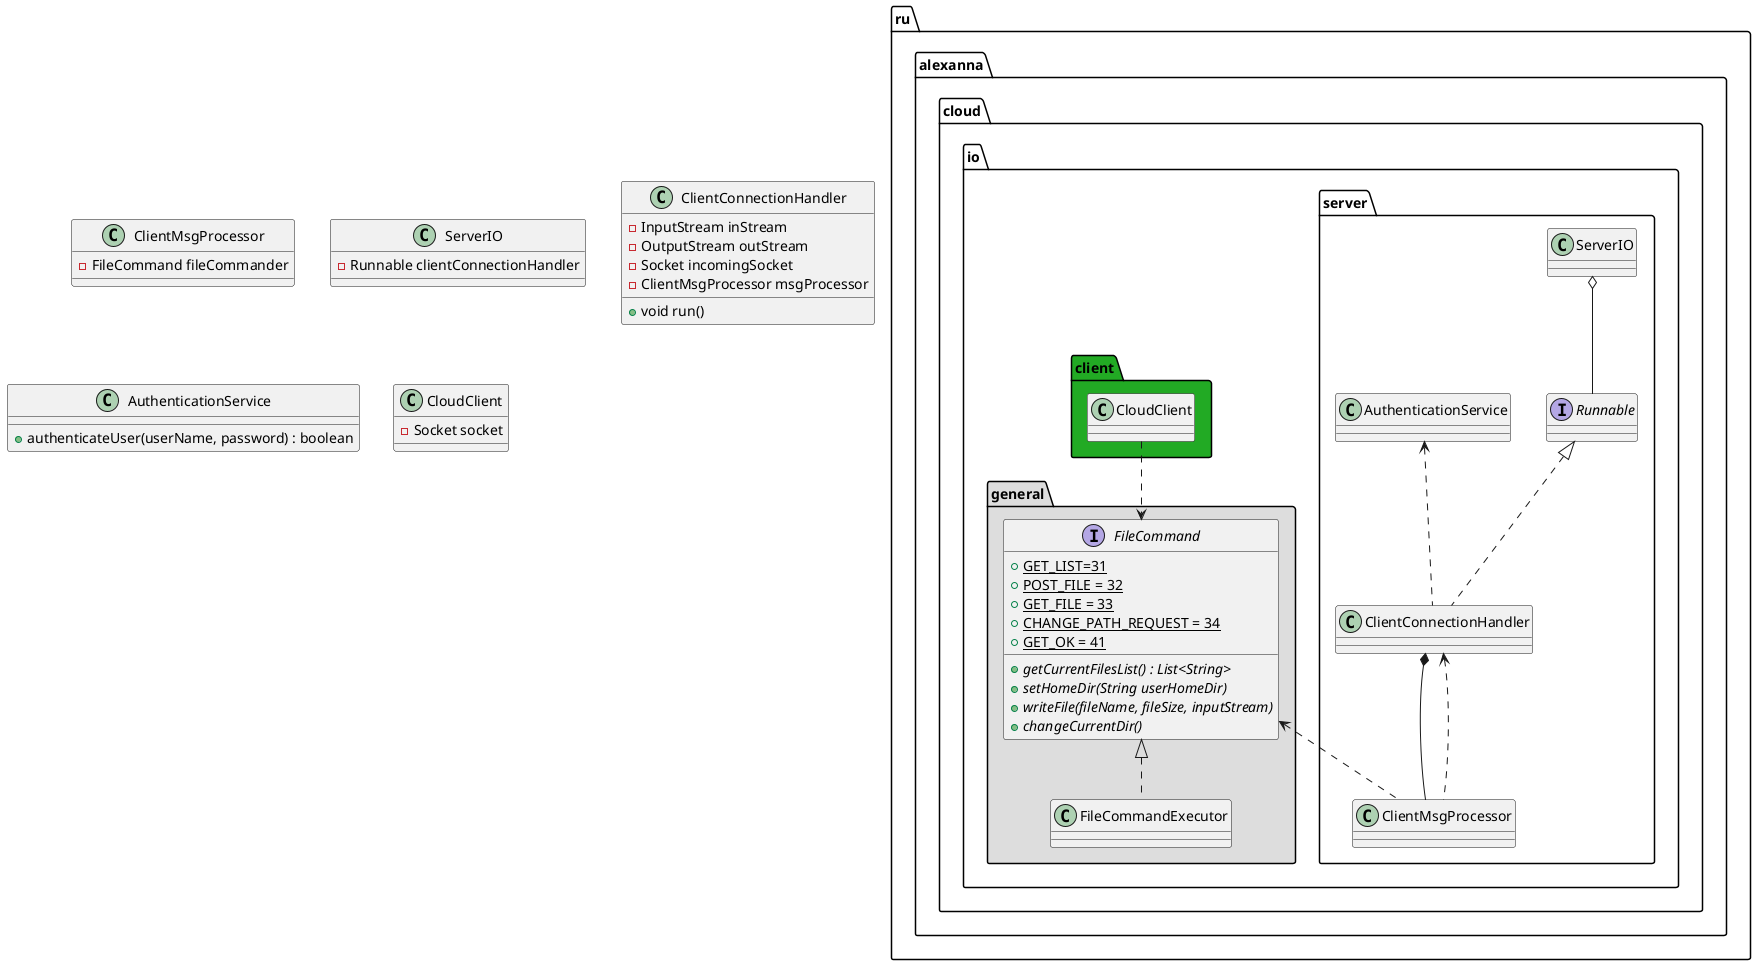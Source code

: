 @startuml
package "ru.alexanna.cloud.io.server" {
class ClientConnectionHandler implements Runnable
ServerIO o-- Runnable
AuthenticationService <.. ClientConnectionHandler
ClientConnectionHandler *-- ClientMsgProcessor
ClientConnectionHandler <.. ClientMsgProcessor
ru.alexanna.cloud.io.general.FileCommand <.. ClientMsgProcessor

}

class ClientMsgProcessor {
- FileCommand fileCommander
}

class ServerIO {
- Runnable clientConnectionHandler
}

class ClientConnectionHandler {
- InputStream inStream
- OutputStream outStream
- Socket incomingSocket
- ClientMsgProcessor msgProcessor
+ void run()
}

class AuthenticationService {
+ authenticateUser(userName, password) : boolean
}

package "ru.alexanna.cloud.io.general" #DDDDDD {
class FileCommandExecutor implements FileCommand
}

interface ru.alexanna.cloud.io.general.FileCommand {
+ {static} GET_LIST=31
+ {static} POST_FILE = 32
+ {static} GET_FILE = 33
+ {static} CHANGE_PATH_REQUEST = 34
+ {static} GET_OK = 41
+ {abstract} getCurrentFilesList() : List<String>
'+ {abstract} upload()
'+ {abstract} download()
+ {abstract} setHomeDir(String userHomeDir)
+ {abstract} writeFile(fileName, fileSize, inputStream)
+ {abstract} changeCurrentDir()
'+ {abstract} copy()
'+ {abstract} delete()
'+ {abstract} move()
}

class ru.alexanna.cloud.io.general.FileCommandExecutor {

}

package "ru.alexanna.cloud.io.client" #22AA24 {
CloudClient ..> ru.alexanna.cloud.io.general.FileCommand
}

class CloudClient {
- Socket socket
}

@enduml